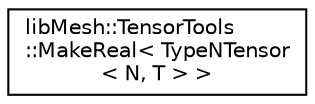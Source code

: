 digraph "Graphical Class Hierarchy"
{
  edge [fontname="Helvetica",fontsize="10",labelfontname="Helvetica",labelfontsize="10"];
  node [fontname="Helvetica",fontsize="10",shape=record];
  rankdir="LR";
  Node1 [label="libMesh::TensorTools\l::MakeReal\< TypeNTensor\l\< N, T \> \>",height=0.2,width=0.4,color="black", fillcolor="white", style="filled",URL="$structlibMesh_1_1TensorTools_1_1MakeReal_3_01TypeNTensor_3_01N_00_01T_01_4_01_4.html"];
}
